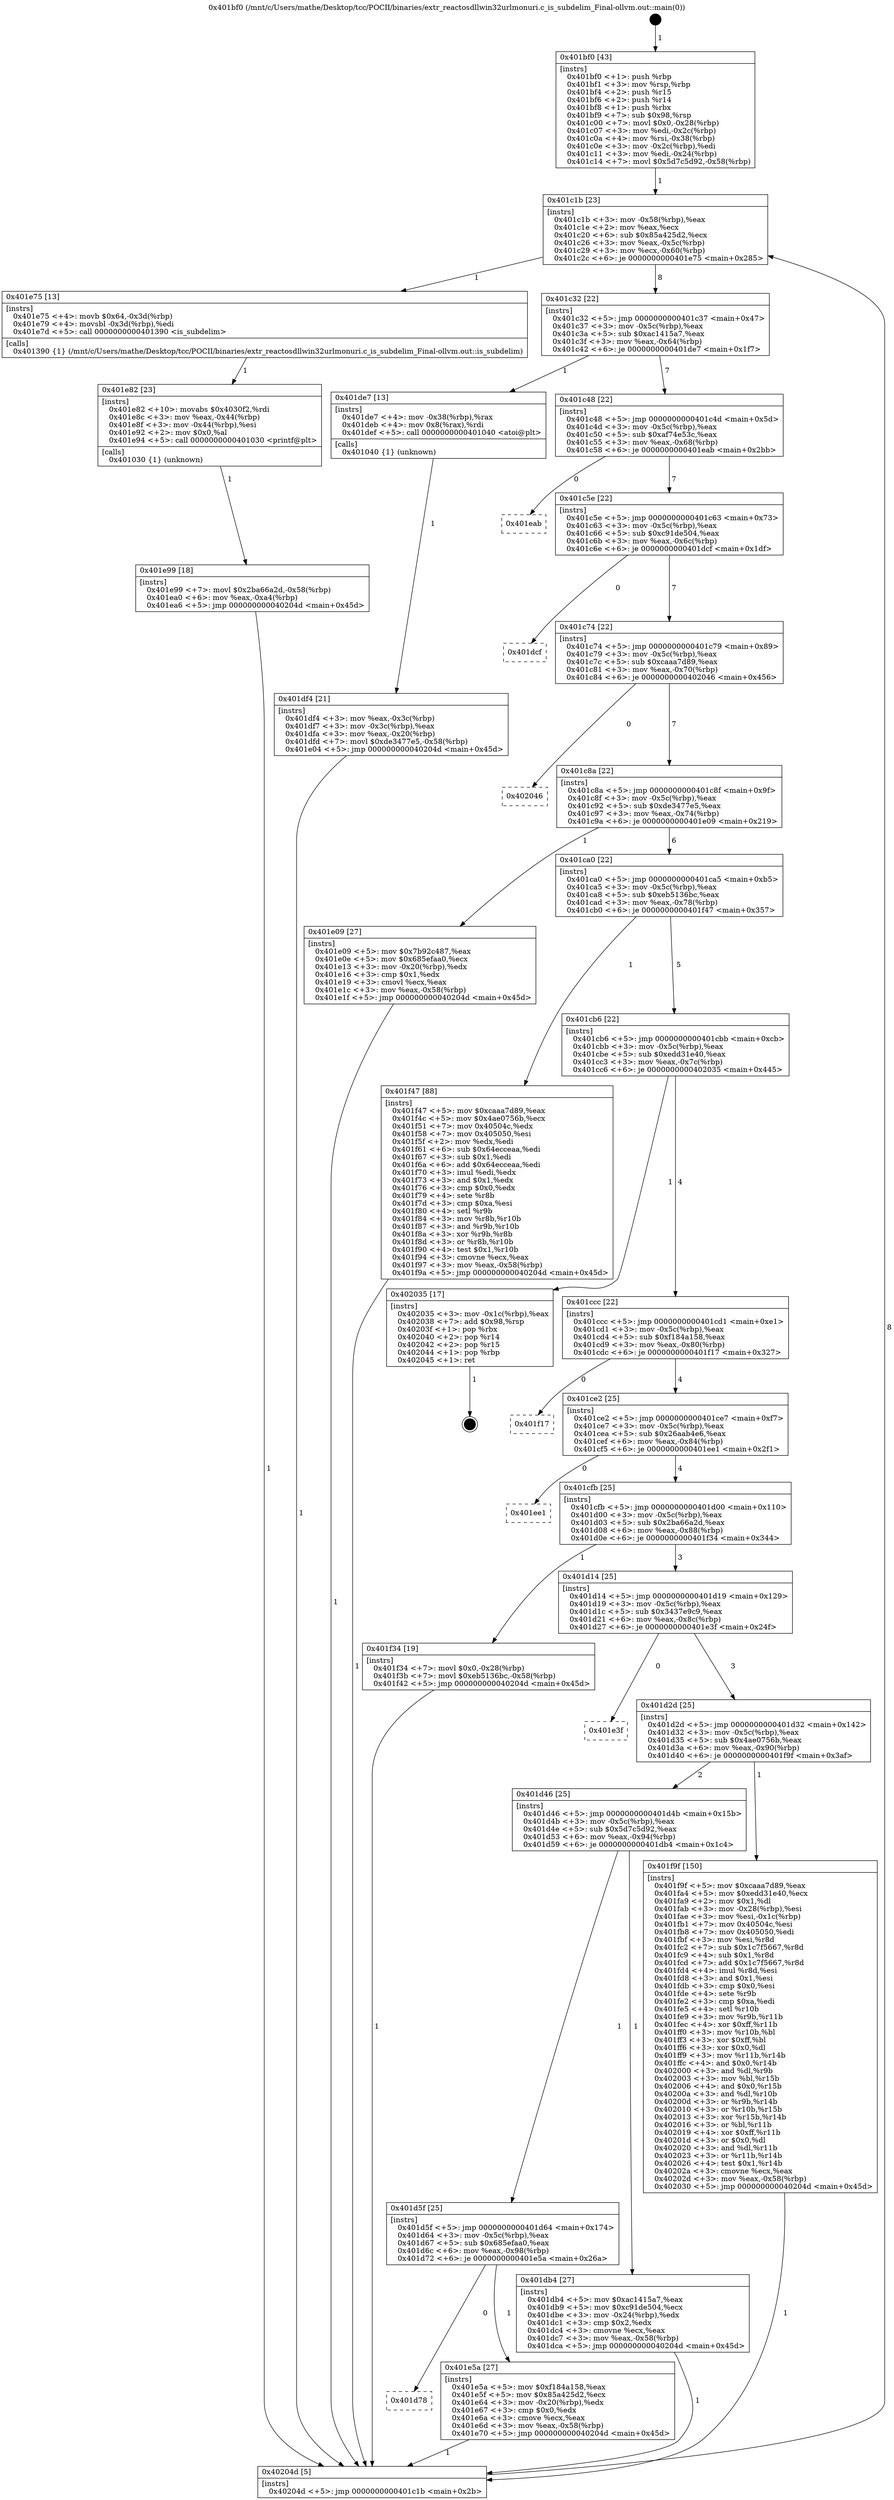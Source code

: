 digraph "0x401bf0" {
  label = "0x401bf0 (/mnt/c/Users/mathe/Desktop/tcc/POCII/binaries/extr_reactosdllwin32urlmonuri.c_is_subdelim_Final-ollvm.out::main(0))"
  labelloc = "t"
  node[shape=record]

  Entry [label="",width=0.3,height=0.3,shape=circle,fillcolor=black,style=filled]
  "0x401c1b" [label="{
     0x401c1b [23]\l
     | [instrs]\l
     &nbsp;&nbsp;0x401c1b \<+3\>: mov -0x58(%rbp),%eax\l
     &nbsp;&nbsp;0x401c1e \<+2\>: mov %eax,%ecx\l
     &nbsp;&nbsp;0x401c20 \<+6\>: sub $0x85a425d2,%ecx\l
     &nbsp;&nbsp;0x401c26 \<+3\>: mov %eax,-0x5c(%rbp)\l
     &nbsp;&nbsp;0x401c29 \<+3\>: mov %ecx,-0x60(%rbp)\l
     &nbsp;&nbsp;0x401c2c \<+6\>: je 0000000000401e75 \<main+0x285\>\l
  }"]
  "0x401e75" [label="{
     0x401e75 [13]\l
     | [instrs]\l
     &nbsp;&nbsp;0x401e75 \<+4\>: movb $0x64,-0x3d(%rbp)\l
     &nbsp;&nbsp;0x401e79 \<+4\>: movsbl -0x3d(%rbp),%edi\l
     &nbsp;&nbsp;0x401e7d \<+5\>: call 0000000000401390 \<is_subdelim\>\l
     | [calls]\l
     &nbsp;&nbsp;0x401390 \{1\} (/mnt/c/Users/mathe/Desktop/tcc/POCII/binaries/extr_reactosdllwin32urlmonuri.c_is_subdelim_Final-ollvm.out::is_subdelim)\l
  }"]
  "0x401c32" [label="{
     0x401c32 [22]\l
     | [instrs]\l
     &nbsp;&nbsp;0x401c32 \<+5\>: jmp 0000000000401c37 \<main+0x47\>\l
     &nbsp;&nbsp;0x401c37 \<+3\>: mov -0x5c(%rbp),%eax\l
     &nbsp;&nbsp;0x401c3a \<+5\>: sub $0xac1415a7,%eax\l
     &nbsp;&nbsp;0x401c3f \<+3\>: mov %eax,-0x64(%rbp)\l
     &nbsp;&nbsp;0x401c42 \<+6\>: je 0000000000401de7 \<main+0x1f7\>\l
  }"]
  Exit [label="",width=0.3,height=0.3,shape=circle,fillcolor=black,style=filled,peripheries=2]
  "0x401de7" [label="{
     0x401de7 [13]\l
     | [instrs]\l
     &nbsp;&nbsp;0x401de7 \<+4\>: mov -0x38(%rbp),%rax\l
     &nbsp;&nbsp;0x401deb \<+4\>: mov 0x8(%rax),%rdi\l
     &nbsp;&nbsp;0x401def \<+5\>: call 0000000000401040 \<atoi@plt\>\l
     | [calls]\l
     &nbsp;&nbsp;0x401040 \{1\} (unknown)\l
  }"]
  "0x401c48" [label="{
     0x401c48 [22]\l
     | [instrs]\l
     &nbsp;&nbsp;0x401c48 \<+5\>: jmp 0000000000401c4d \<main+0x5d\>\l
     &nbsp;&nbsp;0x401c4d \<+3\>: mov -0x5c(%rbp),%eax\l
     &nbsp;&nbsp;0x401c50 \<+5\>: sub $0xaf74e53c,%eax\l
     &nbsp;&nbsp;0x401c55 \<+3\>: mov %eax,-0x68(%rbp)\l
     &nbsp;&nbsp;0x401c58 \<+6\>: je 0000000000401eab \<main+0x2bb\>\l
  }"]
  "0x401e99" [label="{
     0x401e99 [18]\l
     | [instrs]\l
     &nbsp;&nbsp;0x401e99 \<+7\>: movl $0x2ba66a2d,-0x58(%rbp)\l
     &nbsp;&nbsp;0x401ea0 \<+6\>: mov %eax,-0xa4(%rbp)\l
     &nbsp;&nbsp;0x401ea6 \<+5\>: jmp 000000000040204d \<main+0x45d\>\l
  }"]
  "0x401eab" [label="{
     0x401eab\l
  }", style=dashed]
  "0x401c5e" [label="{
     0x401c5e [22]\l
     | [instrs]\l
     &nbsp;&nbsp;0x401c5e \<+5\>: jmp 0000000000401c63 \<main+0x73\>\l
     &nbsp;&nbsp;0x401c63 \<+3\>: mov -0x5c(%rbp),%eax\l
     &nbsp;&nbsp;0x401c66 \<+5\>: sub $0xc91de504,%eax\l
     &nbsp;&nbsp;0x401c6b \<+3\>: mov %eax,-0x6c(%rbp)\l
     &nbsp;&nbsp;0x401c6e \<+6\>: je 0000000000401dcf \<main+0x1df\>\l
  }"]
  "0x401e82" [label="{
     0x401e82 [23]\l
     | [instrs]\l
     &nbsp;&nbsp;0x401e82 \<+10\>: movabs $0x4030f2,%rdi\l
     &nbsp;&nbsp;0x401e8c \<+3\>: mov %eax,-0x44(%rbp)\l
     &nbsp;&nbsp;0x401e8f \<+3\>: mov -0x44(%rbp),%esi\l
     &nbsp;&nbsp;0x401e92 \<+2\>: mov $0x0,%al\l
     &nbsp;&nbsp;0x401e94 \<+5\>: call 0000000000401030 \<printf@plt\>\l
     | [calls]\l
     &nbsp;&nbsp;0x401030 \{1\} (unknown)\l
  }"]
  "0x401dcf" [label="{
     0x401dcf\l
  }", style=dashed]
  "0x401c74" [label="{
     0x401c74 [22]\l
     | [instrs]\l
     &nbsp;&nbsp;0x401c74 \<+5\>: jmp 0000000000401c79 \<main+0x89\>\l
     &nbsp;&nbsp;0x401c79 \<+3\>: mov -0x5c(%rbp),%eax\l
     &nbsp;&nbsp;0x401c7c \<+5\>: sub $0xcaaa7d89,%eax\l
     &nbsp;&nbsp;0x401c81 \<+3\>: mov %eax,-0x70(%rbp)\l
     &nbsp;&nbsp;0x401c84 \<+6\>: je 0000000000402046 \<main+0x456\>\l
  }"]
  "0x401d78" [label="{
     0x401d78\l
  }", style=dashed]
  "0x402046" [label="{
     0x402046\l
  }", style=dashed]
  "0x401c8a" [label="{
     0x401c8a [22]\l
     | [instrs]\l
     &nbsp;&nbsp;0x401c8a \<+5\>: jmp 0000000000401c8f \<main+0x9f\>\l
     &nbsp;&nbsp;0x401c8f \<+3\>: mov -0x5c(%rbp),%eax\l
     &nbsp;&nbsp;0x401c92 \<+5\>: sub $0xde3477e5,%eax\l
     &nbsp;&nbsp;0x401c97 \<+3\>: mov %eax,-0x74(%rbp)\l
     &nbsp;&nbsp;0x401c9a \<+6\>: je 0000000000401e09 \<main+0x219\>\l
  }"]
  "0x401e5a" [label="{
     0x401e5a [27]\l
     | [instrs]\l
     &nbsp;&nbsp;0x401e5a \<+5\>: mov $0xf184a158,%eax\l
     &nbsp;&nbsp;0x401e5f \<+5\>: mov $0x85a425d2,%ecx\l
     &nbsp;&nbsp;0x401e64 \<+3\>: mov -0x20(%rbp),%edx\l
     &nbsp;&nbsp;0x401e67 \<+3\>: cmp $0x0,%edx\l
     &nbsp;&nbsp;0x401e6a \<+3\>: cmove %ecx,%eax\l
     &nbsp;&nbsp;0x401e6d \<+3\>: mov %eax,-0x58(%rbp)\l
     &nbsp;&nbsp;0x401e70 \<+5\>: jmp 000000000040204d \<main+0x45d\>\l
  }"]
  "0x401e09" [label="{
     0x401e09 [27]\l
     | [instrs]\l
     &nbsp;&nbsp;0x401e09 \<+5\>: mov $0x7b92c487,%eax\l
     &nbsp;&nbsp;0x401e0e \<+5\>: mov $0x685efaa0,%ecx\l
     &nbsp;&nbsp;0x401e13 \<+3\>: mov -0x20(%rbp),%edx\l
     &nbsp;&nbsp;0x401e16 \<+3\>: cmp $0x1,%edx\l
     &nbsp;&nbsp;0x401e19 \<+3\>: cmovl %ecx,%eax\l
     &nbsp;&nbsp;0x401e1c \<+3\>: mov %eax,-0x58(%rbp)\l
     &nbsp;&nbsp;0x401e1f \<+5\>: jmp 000000000040204d \<main+0x45d\>\l
  }"]
  "0x401ca0" [label="{
     0x401ca0 [22]\l
     | [instrs]\l
     &nbsp;&nbsp;0x401ca0 \<+5\>: jmp 0000000000401ca5 \<main+0xb5\>\l
     &nbsp;&nbsp;0x401ca5 \<+3\>: mov -0x5c(%rbp),%eax\l
     &nbsp;&nbsp;0x401ca8 \<+5\>: sub $0xeb5136bc,%eax\l
     &nbsp;&nbsp;0x401cad \<+3\>: mov %eax,-0x78(%rbp)\l
     &nbsp;&nbsp;0x401cb0 \<+6\>: je 0000000000401f47 \<main+0x357\>\l
  }"]
  "0x401df4" [label="{
     0x401df4 [21]\l
     | [instrs]\l
     &nbsp;&nbsp;0x401df4 \<+3\>: mov %eax,-0x3c(%rbp)\l
     &nbsp;&nbsp;0x401df7 \<+3\>: mov -0x3c(%rbp),%eax\l
     &nbsp;&nbsp;0x401dfa \<+3\>: mov %eax,-0x20(%rbp)\l
     &nbsp;&nbsp;0x401dfd \<+7\>: movl $0xde3477e5,-0x58(%rbp)\l
     &nbsp;&nbsp;0x401e04 \<+5\>: jmp 000000000040204d \<main+0x45d\>\l
  }"]
  "0x401f47" [label="{
     0x401f47 [88]\l
     | [instrs]\l
     &nbsp;&nbsp;0x401f47 \<+5\>: mov $0xcaaa7d89,%eax\l
     &nbsp;&nbsp;0x401f4c \<+5\>: mov $0x4ae0756b,%ecx\l
     &nbsp;&nbsp;0x401f51 \<+7\>: mov 0x40504c,%edx\l
     &nbsp;&nbsp;0x401f58 \<+7\>: mov 0x405050,%esi\l
     &nbsp;&nbsp;0x401f5f \<+2\>: mov %edx,%edi\l
     &nbsp;&nbsp;0x401f61 \<+6\>: sub $0x64ecceaa,%edi\l
     &nbsp;&nbsp;0x401f67 \<+3\>: sub $0x1,%edi\l
     &nbsp;&nbsp;0x401f6a \<+6\>: add $0x64ecceaa,%edi\l
     &nbsp;&nbsp;0x401f70 \<+3\>: imul %edi,%edx\l
     &nbsp;&nbsp;0x401f73 \<+3\>: and $0x1,%edx\l
     &nbsp;&nbsp;0x401f76 \<+3\>: cmp $0x0,%edx\l
     &nbsp;&nbsp;0x401f79 \<+4\>: sete %r8b\l
     &nbsp;&nbsp;0x401f7d \<+3\>: cmp $0xa,%esi\l
     &nbsp;&nbsp;0x401f80 \<+4\>: setl %r9b\l
     &nbsp;&nbsp;0x401f84 \<+3\>: mov %r8b,%r10b\l
     &nbsp;&nbsp;0x401f87 \<+3\>: and %r9b,%r10b\l
     &nbsp;&nbsp;0x401f8a \<+3\>: xor %r9b,%r8b\l
     &nbsp;&nbsp;0x401f8d \<+3\>: or %r8b,%r10b\l
     &nbsp;&nbsp;0x401f90 \<+4\>: test $0x1,%r10b\l
     &nbsp;&nbsp;0x401f94 \<+3\>: cmovne %ecx,%eax\l
     &nbsp;&nbsp;0x401f97 \<+3\>: mov %eax,-0x58(%rbp)\l
     &nbsp;&nbsp;0x401f9a \<+5\>: jmp 000000000040204d \<main+0x45d\>\l
  }"]
  "0x401cb6" [label="{
     0x401cb6 [22]\l
     | [instrs]\l
     &nbsp;&nbsp;0x401cb6 \<+5\>: jmp 0000000000401cbb \<main+0xcb\>\l
     &nbsp;&nbsp;0x401cbb \<+3\>: mov -0x5c(%rbp),%eax\l
     &nbsp;&nbsp;0x401cbe \<+5\>: sub $0xedd31e40,%eax\l
     &nbsp;&nbsp;0x401cc3 \<+3\>: mov %eax,-0x7c(%rbp)\l
     &nbsp;&nbsp;0x401cc6 \<+6\>: je 0000000000402035 \<main+0x445\>\l
  }"]
  "0x401bf0" [label="{
     0x401bf0 [43]\l
     | [instrs]\l
     &nbsp;&nbsp;0x401bf0 \<+1\>: push %rbp\l
     &nbsp;&nbsp;0x401bf1 \<+3\>: mov %rsp,%rbp\l
     &nbsp;&nbsp;0x401bf4 \<+2\>: push %r15\l
     &nbsp;&nbsp;0x401bf6 \<+2\>: push %r14\l
     &nbsp;&nbsp;0x401bf8 \<+1\>: push %rbx\l
     &nbsp;&nbsp;0x401bf9 \<+7\>: sub $0x98,%rsp\l
     &nbsp;&nbsp;0x401c00 \<+7\>: movl $0x0,-0x28(%rbp)\l
     &nbsp;&nbsp;0x401c07 \<+3\>: mov %edi,-0x2c(%rbp)\l
     &nbsp;&nbsp;0x401c0a \<+4\>: mov %rsi,-0x38(%rbp)\l
     &nbsp;&nbsp;0x401c0e \<+3\>: mov -0x2c(%rbp),%edi\l
     &nbsp;&nbsp;0x401c11 \<+3\>: mov %edi,-0x24(%rbp)\l
     &nbsp;&nbsp;0x401c14 \<+7\>: movl $0x5d7c5d92,-0x58(%rbp)\l
  }"]
  "0x402035" [label="{
     0x402035 [17]\l
     | [instrs]\l
     &nbsp;&nbsp;0x402035 \<+3\>: mov -0x1c(%rbp),%eax\l
     &nbsp;&nbsp;0x402038 \<+7\>: add $0x98,%rsp\l
     &nbsp;&nbsp;0x40203f \<+1\>: pop %rbx\l
     &nbsp;&nbsp;0x402040 \<+2\>: pop %r14\l
     &nbsp;&nbsp;0x402042 \<+2\>: pop %r15\l
     &nbsp;&nbsp;0x402044 \<+1\>: pop %rbp\l
     &nbsp;&nbsp;0x402045 \<+1\>: ret\l
  }"]
  "0x401ccc" [label="{
     0x401ccc [22]\l
     | [instrs]\l
     &nbsp;&nbsp;0x401ccc \<+5\>: jmp 0000000000401cd1 \<main+0xe1\>\l
     &nbsp;&nbsp;0x401cd1 \<+3\>: mov -0x5c(%rbp),%eax\l
     &nbsp;&nbsp;0x401cd4 \<+5\>: sub $0xf184a158,%eax\l
     &nbsp;&nbsp;0x401cd9 \<+3\>: mov %eax,-0x80(%rbp)\l
     &nbsp;&nbsp;0x401cdc \<+6\>: je 0000000000401f17 \<main+0x327\>\l
  }"]
  "0x40204d" [label="{
     0x40204d [5]\l
     | [instrs]\l
     &nbsp;&nbsp;0x40204d \<+5\>: jmp 0000000000401c1b \<main+0x2b\>\l
  }"]
  "0x401f17" [label="{
     0x401f17\l
  }", style=dashed]
  "0x401ce2" [label="{
     0x401ce2 [25]\l
     | [instrs]\l
     &nbsp;&nbsp;0x401ce2 \<+5\>: jmp 0000000000401ce7 \<main+0xf7\>\l
     &nbsp;&nbsp;0x401ce7 \<+3\>: mov -0x5c(%rbp),%eax\l
     &nbsp;&nbsp;0x401cea \<+5\>: sub $0x26aab4e6,%eax\l
     &nbsp;&nbsp;0x401cef \<+6\>: mov %eax,-0x84(%rbp)\l
     &nbsp;&nbsp;0x401cf5 \<+6\>: je 0000000000401ee1 \<main+0x2f1\>\l
  }"]
  "0x401d5f" [label="{
     0x401d5f [25]\l
     | [instrs]\l
     &nbsp;&nbsp;0x401d5f \<+5\>: jmp 0000000000401d64 \<main+0x174\>\l
     &nbsp;&nbsp;0x401d64 \<+3\>: mov -0x5c(%rbp),%eax\l
     &nbsp;&nbsp;0x401d67 \<+5\>: sub $0x685efaa0,%eax\l
     &nbsp;&nbsp;0x401d6c \<+6\>: mov %eax,-0x98(%rbp)\l
     &nbsp;&nbsp;0x401d72 \<+6\>: je 0000000000401e5a \<main+0x26a\>\l
  }"]
  "0x401ee1" [label="{
     0x401ee1\l
  }", style=dashed]
  "0x401cfb" [label="{
     0x401cfb [25]\l
     | [instrs]\l
     &nbsp;&nbsp;0x401cfb \<+5\>: jmp 0000000000401d00 \<main+0x110\>\l
     &nbsp;&nbsp;0x401d00 \<+3\>: mov -0x5c(%rbp),%eax\l
     &nbsp;&nbsp;0x401d03 \<+5\>: sub $0x2ba66a2d,%eax\l
     &nbsp;&nbsp;0x401d08 \<+6\>: mov %eax,-0x88(%rbp)\l
     &nbsp;&nbsp;0x401d0e \<+6\>: je 0000000000401f34 \<main+0x344\>\l
  }"]
  "0x401db4" [label="{
     0x401db4 [27]\l
     | [instrs]\l
     &nbsp;&nbsp;0x401db4 \<+5\>: mov $0xac1415a7,%eax\l
     &nbsp;&nbsp;0x401db9 \<+5\>: mov $0xc91de504,%ecx\l
     &nbsp;&nbsp;0x401dbe \<+3\>: mov -0x24(%rbp),%edx\l
     &nbsp;&nbsp;0x401dc1 \<+3\>: cmp $0x2,%edx\l
     &nbsp;&nbsp;0x401dc4 \<+3\>: cmovne %ecx,%eax\l
     &nbsp;&nbsp;0x401dc7 \<+3\>: mov %eax,-0x58(%rbp)\l
     &nbsp;&nbsp;0x401dca \<+5\>: jmp 000000000040204d \<main+0x45d\>\l
  }"]
  "0x401f34" [label="{
     0x401f34 [19]\l
     | [instrs]\l
     &nbsp;&nbsp;0x401f34 \<+7\>: movl $0x0,-0x28(%rbp)\l
     &nbsp;&nbsp;0x401f3b \<+7\>: movl $0xeb5136bc,-0x58(%rbp)\l
     &nbsp;&nbsp;0x401f42 \<+5\>: jmp 000000000040204d \<main+0x45d\>\l
  }"]
  "0x401d14" [label="{
     0x401d14 [25]\l
     | [instrs]\l
     &nbsp;&nbsp;0x401d14 \<+5\>: jmp 0000000000401d19 \<main+0x129\>\l
     &nbsp;&nbsp;0x401d19 \<+3\>: mov -0x5c(%rbp),%eax\l
     &nbsp;&nbsp;0x401d1c \<+5\>: sub $0x3437e9c9,%eax\l
     &nbsp;&nbsp;0x401d21 \<+6\>: mov %eax,-0x8c(%rbp)\l
     &nbsp;&nbsp;0x401d27 \<+6\>: je 0000000000401e3f \<main+0x24f\>\l
  }"]
  "0x401d46" [label="{
     0x401d46 [25]\l
     | [instrs]\l
     &nbsp;&nbsp;0x401d46 \<+5\>: jmp 0000000000401d4b \<main+0x15b\>\l
     &nbsp;&nbsp;0x401d4b \<+3\>: mov -0x5c(%rbp),%eax\l
     &nbsp;&nbsp;0x401d4e \<+5\>: sub $0x5d7c5d92,%eax\l
     &nbsp;&nbsp;0x401d53 \<+6\>: mov %eax,-0x94(%rbp)\l
     &nbsp;&nbsp;0x401d59 \<+6\>: je 0000000000401db4 \<main+0x1c4\>\l
  }"]
  "0x401e3f" [label="{
     0x401e3f\l
  }", style=dashed]
  "0x401d2d" [label="{
     0x401d2d [25]\l
     | [instrs]\l
     &nbsp;&nbsp;0x401d2d \<+5\>: jmp 0000000000401d32 \<main+0x142\>\l
     &nbsp;&nbsp;0x401d32 \<+3\>: mov -0x5c(%rbp),%eax\l
     &nbsp;&nbsp;0x401d35 \<+5\>: sub $0x4ae0756b,%eax\l
     &nbsp;&nbsp;0x401d3a \<+6\>: mov %eax,-0x90(%rbp)\l
     &nbsp;&nbsp;0x401d40 \<+6\>: je 0000000000401f9f \<main+0x3af\>\l
  }"]
  "0x401f9f" [label="{
     0x401f9f [150]\l
     | [instrs]\l
     &nbsp;&nbsp;0x401f9f \<+5\>: mov $0xcaaa7d89,%eax\l
     &nbsp;&nbsp;0x401fa4 \<+5\>: mov $0xedd31e40,%ecx\l
     &nbsp;&nbsp;0x401fa9 \<+2\>: mov $0x1,%dl\l
     &nbsp;&nbsp;0x401fab \<+3\>: mov -0x28(%rbp),%esi\l
     &nbsp;&nbsp;0x401fae \<+3\>: mov %esi,-0x1c(%rbp)\l
     &nbsp;&nbsp;0x401fb1 \<+7\>: mov 0x40504c,%esi\l
     &nbsp;&nbsp;0x401fb8 \<+7\>: mov 0x405050,%edi\l
     &nbsp;&nbsp;0x401fbf \<+3\>: mov %esi,%r8d\l
     &nbsp;&nbsp;0x401fc2 \<+7\>: sub $0x1c7f5667,%r8d\l
     &nbsp;&nbsp;0x401fc9 \<+4\>: sub $0x1,%r8d\l
     &nbsp;&nbsp;0x401fcd \<+7\>: add $0x1c7f5667,%r8d\l
     &nbsp;&nbsp;0x401fd4 \<+4\>: imul %r8d,%esi\l
     &nbsp;&nbsp;0x401fd8 \<+3\>: and $0x1,%esi\l
     &nbsp;&nbsp;0x401fdb \<+3\>: cmp $0x0,%esi\l
     &nbsp;&nbsp;0x401fde \<+4\>: sete %r9b\l
     &nbsp;&nbsp;0x401fe2 \<+3\>: cmp $0xa,%edi\l
     &nbsp;&nbsp;0x401fe5 \<+4\>: setl %r10b\l
     &nbsp;&nbsp;0x401fe9 \<+3\>: mov %r9b,%r11b\l
     &nbsp;&nbsp;0x401fec \<+4\>: xor $0xff,%r11b\l
     &nbsp;&nbsp;0x401ff0 \<+3\>: mov %r10b,%bl\l
     &nbsp;&nbsp;0x401ff3 \<+3\>: xor $0xff,%bl\l
     &nbsp;&nbsp;0x401ff6 \<+3\>: xor $0x0,%dl\l
     &nbsp;&nbsp;0x401ff9 \<+3\>: mov %r11b,%r14b\l
     &nbsp;&nbsp;0x401ffc \<+4\>: and $0x0,%r14b\l
     &nbsp;&nbsp;0x402000 \<+3\>: and %dl,%r9b\l
     &nbsp;&nbsp;0x402003 \<+3\>: mov %bl,%r15b\l
     &nbsp;&nbsp;0x402006 \<+4\>: and $0x0,%r15b\l
     &nbsp;&nbsp;0x40200a \<+3\>: and %dl,%r10b\l
     &nbsp;&nbsp;0x40200d \<+3\>: or %r9b,%r14b\l
     &nbsp;&nbsp;0x402010 \<+3\>: or %r10b,%r15b\l
     &nbsp;&nbsp;0x402013 \<+3\>: xor %r15b,%r14b\l
     &nbsp;&nbsp;0x402016 \<+3\>: or %bl,%r11b\l
     &nbsp;&nbsp;0x402019 \<+4\>: xor $0xff,%r11b\l
     &nbsp;&nbsp;0x40201d \<+3\>: or $0x0,%dl\l
     &nbsp;&nbsp;0x402020 \<+3\>: and %dl,%r11b\l
     &nbsp;&nbsp;0x402023 \<+3\>: or %r11b,%r14b\l
     &nbsp;&nbsp;0x402026 \<+4\>: test $0x1,%r14b\l
     &nbsp;&nbsp;0x40202a \<+3\>: cmovne %ecx,%eax\l
     &nbsp;&nbsp;0x40202d \<+3\>: mov %eax,-0x58(%rbp)\l
     &nbsp;&nbsp;0x402030 \<+5\>: jmp 000000000040204d \<main+0x45d\>\l
  }"]
  Entry -> "0x401bf0" [label=" 1"]
  "0x401c1b" -> "0x401e75" [label=" 1"]
  "0x401c1b" -> "0x401c32" [label=" 8"]
  "0x402035" -> Exit [label=" 1"]
  "0x401c32" -> "0x401de7" [label=" 1"]
  "0x401c32" -> "0x401c48" [label=" 7"]
  "0x401f9f" -> "0x40204d" [label=" 1"]
  "0x401c48" -> "0x401eab" [label=" 0"]
  "0x401c48" -> "0x401c5e" [label=" 7"]
  "0x401f47" -> "0x40204d" [label=" 1"]
  "0x401c5e" -> "0x401dcf" [label=" 0"]
  "0x401c5e" -> "0x401c74" [label=" 7"]
  "0x401f34" -> "0x40204d" [label=" 1"]
  "0x401c74" -> "0x402046" [label=" 0"]
  "0x401c74" -> "0x401c8a" [label=" 7"]
  "0x401e99" -> "0x40204d" [label=" 1"]
  "0x401c8a" -> "0x401e09" [label=" 1"]
  "0x401c8a" -> "0x401ca0" [label=" 6"]
  "0x401e82" -> "0x401e99" [label=" 1"]
  "0x401ca0" -> "0x401f47" [label=" 1"]
  "0x401ca0" -> "0x401cb6" [label=" 5"]
  "0x401e5a" -> "0x40204d" [label=" 1"]
  "0x401cb6" -> "0x402035" [label=" 1"]
  "0x401cb6" -> "0x401ccc" [label=" 4"]
  "0x401d5f" -> "0x401d78" [label=" 0"]
  "0x401ccc" -> "0x401f17" [label=" 0"]
  "0x401ccc" -> "0x401ce2" [label=" 4"]
  "0x401d5f" -> "0x401e5a" [label=" 1"]
  "0x401ce2" -> "0x401ee1" [label=" 0"]
  "0x401ce2" -> "0x401cfb" [label=" 4"]
  "0x401e75" -> "0x401e82" [label=" 1"]
  "0x401cfb" -> "0x401f34" [label=" 1"]
  "0x401cfb" -> "0x401d14" [label=" 3"]
  "0x401e09" -> "0x40204d" [label=" 1"]
  "0x401d14" -> "0x401e3f" [label=" 0"]
  "0x401d14" -> "0x401d2d" [label=" 3"]
  "0x401de7" -> "0x401df4" [label=" 1"]
  "0x401d2d" -> "0x401f9f" [label=" 1"]
  "0x401d2d" -> "0x401d46" [label=" 2"]
  "0x401df4" -> "0x40204d" [label=" 1"]
  "0x401d46" -> "0x401db4" [label=" 1"]
  "0x401d46" -> "0x401d5f" [label=" 1"]
  "0x401db4" -> "0x40204d" [label=" 1"]
  "0x401bf0" -> "0x401c1b" [label=" 1"]
  "0x40204d" -> "0x401c1b" [label=" 8"]
}
